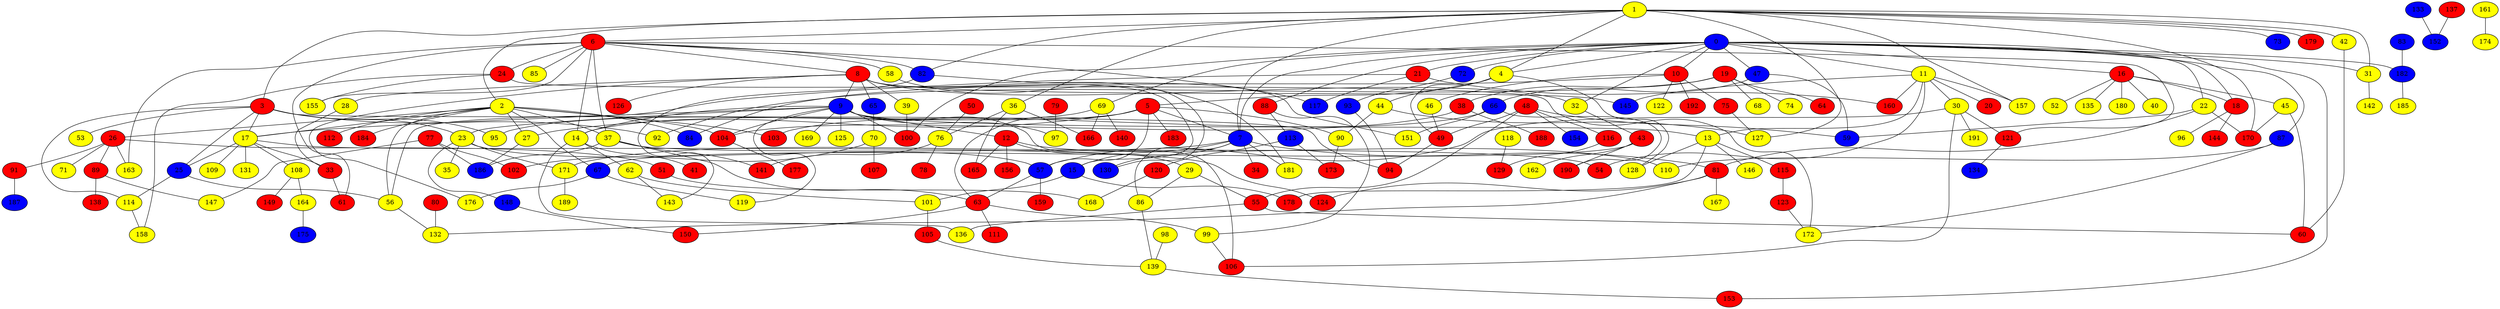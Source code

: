 graph {
0 [style = filled fillcolor = blue];
1 [style = filled fillcolor = yellow];
2 [style = filled fillcolor = yellow];
3 [style = filled fillcolor = red];
4 [style = filled fillcolor = yellow];
5 [style = filled fillcolor = red];
6 [style = filled fillcolor = red];
7 [style = filled fillcolor = blue];
8 [style = filled fillcolor = red];
9 [style = filled fillcolor = blue];
10 [style = filled fillcolor = red];
11 [style = filled fillcolor = yellow];
12 [style = filled fillcolor = red];
13 [style = filled fillcolor = yellow];
14 [style = filled fillcolor = yellow];
15 [style = filled fillcolor = blue];
16 [style = filled fillcolor = red];
17 [style = filled fillcolor = yellow];
18 [style = filled fillcolor = red];
19 [style = filled fillcolor = red];
20 [style = filled fillcolor = red];
21 [style = filled fillcolor = red];
22 [style = filled fillcolor = yellow];
23 [style = filled fillcolor = yellow];
24 [style = filled fillcolor = red];
25 [style = filled fillcolor = blue];
26 [style = filled fillcolor = red];
27 [style = filled fillcolor = yellow];
28 [style = filled fillcolor = yellow];
29 [style = filled fillcolor = yellow];
30 [style = filled fillcolor = yellow];
31 [style = filled fillcolor = yellow];
32 [style = filled fillcolor = yellow];
33 [style = filled fillcolor = red];
34 [style = filled fillcolor = red];
35 [style = filled fillcolor = yellow];
36 [style = filled fillcolor = yellow];
37 [style = filled fillcolor = yellow];
38 [style = filled fillcolor = red];
39 [style = filled fillcolor = yellow];
40 [style = filled fillcolor = yellow];
41 [style = filled fillcolor = red];
42 [style = filled fillcolor = yellow];
43 [style = filled fillcolor = red];
44 [style = filled fillcolor = yellow];
45 [style = filled fillcolor = yellow];
46 [style = filled fillcolor = yellow];
47 [style = filled fillcolor = blue];
48 [style = filled fillcolor = red];
49 [style = filled fillcolor = red];
50 [style = filled fillcolor = red];
51 [style = filled fillcolor = red];
52 [style = filled fillcolor = yellow];
53 [style = filled fillcolor = yellow];
54 [style = filled fillcolor = red];
55 [style = filled fillcolor = red];
56 [style = filled fillcolor = yellow];
57 [style = filled fillcolor = blue];
58 [style = filled fillcolor = yellow];
59 [style = filled fillcolor = blue];
60 [style = filled fillcolor = red];
61 [style = filled fillcolor = red];
62 [style = filled fillcolor = yellow];
63 [style = filled fillcolor = red];
64 [style = filled fillcolor = red];
65 [style = filled fillcolor = blue];
66 [style = filled fillcolor = blue];
67 [style = filled fillcolor = blue];
68 [style = filled fillcolor = yellow];
69 [style = filled fillcolor = yellow];
70 [style = filled fillcolor = yellow];
71 [style = filled fillcolor = yellow];
72 [style = filled fillcolor = blue];
73 [style = filled fillcolor = blue];
74 [style = filled fillcolor = yellow];
75 [style = filled fillcolor = red];
76 [style = filled fillcolor = yellow];
77 [style = filled fillcolor = red];
78 [style = filled fillcolor = red];
79 [style = filled fillcolor = red];
80 [style = filled fillcolor = red];
81 [style = filled fillcolor = red];
82 [style = filled fillcolor = blue];
83 [style = filled fillcolor = blue];
84 [style = filled fillcolor = blue];
85 [style = filled fillcolor = yellow];
86 [style = filled fillcolor = yellow];
87 [style = filled fillcolor = blue];
88 [style = filled fillcolor = red];
89 [style = filled fillcolor = red];
90 [style = filled fillcolor = yellow];
91 [style = filled fillcolor = red];
92 [style = filled fillcolor = yellow];
93 [style = filled fillcolor = blue];
94 [style = filled fillcolor = red];
95 [style = filled fillcolor = yellow];
96 [style = filled fillcolor = yellow];
97 [style = filled fillcolor = yellow];
98 [style = filled fillcolor = yellow];
99 [style = filled fillcolor = yellow];
100 [style = filled fillcolor = red];
101 [style = filled fillcolor = yellow];
102 [style = filled fillcolor = red];
103 [style = filled fillcolor = red];
104 [style = filled fillcolor = red];
105 [style = filled fillcolor = red];
106 [style = filled fillcolor = red];
107 [style = filled fillcolor = red];
108 [style = filled fillcolor = yellow];
109 [style = filled fillcolor = yellow];
110 [style = filled fillcolor = yellow];
111 [style = filled fillcolor = red];
112 [style = filled fillcolor = red];
113 [style = filled fillcolor = blue];
114 [style = filled fillcolor = yellow];
115 [style = filled fillcolor = red];
116 [style = filled fillcolor = red];
117 [style = filled fillcolor = blue];
118 [style = filled fillcolor = yellow];
119 [style = filled fillcolor = yellow];
120 [style = filled fillcolor = red];
121 [style = filled fillcolor = red];
122 [style = filled fillcolor = yellow];
123 [style = filled fillcolor = red];
124 [style = filled fillcolor = red];
125 [style = filled fillcolor = yellow];
126 [style = filled fillcolor = red];
127 [style = filled fillcolor = yellow];
128 [style = filled fillcolor = yellow];
129 [style = filled fillcolor = red];
130 [style = filled fillcolor = blue];
131 [style = filled fillcolor = yellow];
132 [style = filled fillcolor = yellow];
133 [style = filled fillcolor = blue];
134 [style = filled fillcolor = blue];
135 [style = filled fillcolor = yellow];
136 [style = filled fillcolor = yellow];
137 [style = filled fillcolor = red];
138 [style = filled fillcolor = red];
139 [style = filled fillcolor = yellow];
140 [style = filled fillcolor = red];
141 [style = filled fillcolor = red];
142 [style = filled fillcolor = yellow];
143 [style = filled fillcolor = yellow];
144 [style = filled fillcolor = red];
145 [style = filled fillcolor = blue];
146 [style = filled fillcolor = yellow];
147 [style = filled fillcolor = yellow];
148 [style = filled fillcolor = blue];
149 [style = filled fillcolor = red];
150 [style = filled fillcolor = red];
151 [style = filled fillcolor = yellow];
152 [style = filled fillcolor = blue];
153 [style = filled fillcolor = red];
154 [style = filled fillcolor = blue];
155 [style = filled fillcolor = yellow];
156 [style = filled fillcolor = red];
157 [style = filled fillcolor = yellow];
158 [style = filled fillcolor = yellow];
159 [style = filled fillcolor = red];
160 [style = filled fillcolor = red];
161 [style = filled fillcolor = yellow];
162 [style = filled fillcolor = yellow];
163 [style = filled fillcolor = yellow];
164 [style = filled fillcolor = yellow];
165 [style = filled fillcolor = red];
166 [style = filled fillcolor = red];
167 [style = filled fillcolor = yellow];
168 [style = filled fillcolor = yellow];
169 [style = filled fillcolor = yellow];
170 [style = filled fillcolor = red];
171 [style = filled fillcolor = yellow];
172 [style = filled fillcolor = yellow];
173 [style = filled fillcolor = red];
174 [style = filled fillcolor = yellow];
175 [style = filled fillcolor = blue];
176 [style = filled fillcolor = yellow];
177 [style = filled fillcolor = red];
178 [style = filled fillcolor = red];
179 [style = filled fillcolor = red];
180 [style = filled fillcolor = yellow];
181 [style = filled fillcolor = yellow];
182 [style = filled fillcolor = blue];
183 [style = filled fillcolor = red];
184 [style = filled fillcolor = red];
185 [style = filled fillcolor = yellow];
186 [style = filled fillcolor = blue];
187 [style = filled fillcolor = blue];
188 [style = filled fillcolor = red];
189 [style = filled fillcolor = yellow];
190 [style = filled fillcolor = red];
191 [style = filled fillcolor = yellow];
192 [style = filled fillcolor = red];
0 -- 11;
0 -- 10;
0 -- 7;
0 -- 4;
0 -- 16;
0 -- 18;
0 -- 21;
0 -- 22;
0 -- 31;
0 -- 32;
0 -- 47;
0 -- 69;
0 -- 72;
0 -- 87;
0 -- 88;
0 -- 100;
0 -- 153;
0 -- 182;
1 -- 2;
1 -- 3;
1 -- 4;
1 -- 6;
1 -- 7;
1 -- 31;
1 -- 36;
1 -- 42;
1 -- 73;
1 -- 82;
1 -- 127;
1 -- 157;
1 -- 170;
1 -- 179;
2 -- 17;
2 -- 26;
2 -- 27;
2 -- 37;
2 -- 56;
2 -- 67;
2 -- 84;
2 -- 103;
2 -- 104;
2 -- 112;
2 -- 184;
3 -- 17;
3 -- 23;
3 -- 25;
3 -- 53;
3 -- 92;
3 -- 94;
3 -- 95;
3 -- 114;
4 -- 5;
4 -- 44;
4 -- 49;
4 -- 128;
5 -- 7;
5 -- 14;
5 -- 27;
5 -- 57;
5 -- 63;
5 -- 90;
5 -- 183;
6 -- 8;
6 -- 14;
6 -- 24;
6 -- 37;
6 -- 58;
6 -- 61;
6 -- 82;
6 -- 85;
6 -- 117;
6 -- 121;
6 -- 155;
6 -- 163;
7 -- 15;
7 -- 34;
7 -- 81;
7 -- 86;
7 -- 130;
7 -- 171;
7 -- 181;
8 -- 9;
8 -- 15;
8 -- 28;
8 -- 32;
8 -- 39;
8 -- 65;
8 -- 126;
8 -- 130;
8 -- 145;
8 -- 176;
9 -- 12;
9 -- 13;
9 -- 14;
9 -- 17;
9 -- 23;
9 -- 97;
9 -- 100;
9 -- 104;
9 -- 106;
9 -- 119;
9 -- 125;
9 -- 169;
10 -- 46;
10 -- 75;
10 -- 84;
10 -- 122;
10 -- 192;
11 -- 13;
11 -- 20;
11 -- 30;
11 -- 54;
11 -- 145;
11 -- 157;
11 -- 160;
12 -- 29;
12 -- 110;
12 -- 156;
12 -- 165;
13 -- 115;
13 -- 128;
13 -- 146;
13 -- 178;
14 -- 41;
14 -- 62;
14 -- 136;
15 -- 101;
15 -- 178;
16 -- 18;
16 -- 40;
16 -- 45;
16 -- 52;
16 -- 135;
16 -- 180;
17 -- 25;
17 -- 33;
17 -- 108;
17 -- 109;
17 -- 124;
17 -- 131;
18 -- 96;
18 -- 144;
19 -- 38;
19 -- 64;
19 -- 68;
19 -- 74;
19 -- 92;
21 -- 56;
21 -- 117;
21 -- 160;
22 -- 59;
22 -- 81;
22 -- 170;
23 -- 35;
23 -- 57;
23 -- 148;
23 -- 171;
24 -- 155;
24 -- 158;
24 -- 172;
25 -- 56;
25 -- 114;
26 -- 51;
26 -- 71;
26 -- 89;
26 -- 91;
26 -- 163;
27 -- 186;
28 -- 33;
29 -- 55;
29 -- 86;
30 -- 57;
30 -- 106;
30 -- 121;
30 -- 191;
31 -- 142;
32 -- 43;
33 -- 61;
36 -- 76;
36 -- 165;
36 -- 166;
37 -- 54;
37 -- 63;
37 -- 141;
37 -- 186;
38 -- 104;
38 -- 188;
39 -- 100;
42 -- 60;
43 -- 67;
43 -- 162;
43 -- 190;
44 -- 90;
44 -- 127;
45 -- 60;
45 -- 170;
46 -- 49;
47 -- 59;
47 -- 66;
48 -- 49;
48 -- 55;
48 -- 59;
48 -- 116;
48 -- 154;
49 -- 94;
50 -- 76;
51 -- 168;
55 -- 60;
55 -- 136;
56 -- 132;
57 -- 63;
57 -- 159;
58 -- 181;
62 -- 101;
62 -- 143;
63 -- 99;
63 -- 111;
63 -- 150;
65 -- 70;
66 -- 103;
66 -- 151;
66 -- 190;
67 -- 119;
67 -- 176;
69 -- 95;
69 -- 140;
69 -- 166;
70 -- 102;
70 -- 107;
72 -- 93;
75 -- 127;
76 -- 78;
76 -- 141;
77 -- 102;
77 -- 147;
77 -- 186;
79 -- 97;
80 -- 132;
81 -- 124;
81 -- 132;
81 -- 167;
82 -- 143;
82 -- 151;
83 -- 182;
86 -- 139;
87 -- 110;
87 -- 172;
88 -- 99;
88 -- 113;
89 -- 138;
89 -- 147;
90 -- 173;
91 -- 187;
93 -- 94;
98 -- 139;
99 -- 106;
101 -- 105;
104 -- 177;
105 -- 139;
108 -- 149;
108 -- 164;
113 -- 120;
113 -- 173;
114 -- 158;
115 -- 123;
116 -- 129;
118 -- 129;
120 -- 168;
121 -- 134;
123 -- 172;
133 -- 152;
137 -- 152;
139 -- 153;
148 -- 150;
161 -- 174;
164 -- 175;
171 -- 189;
182 -- 185;
}
